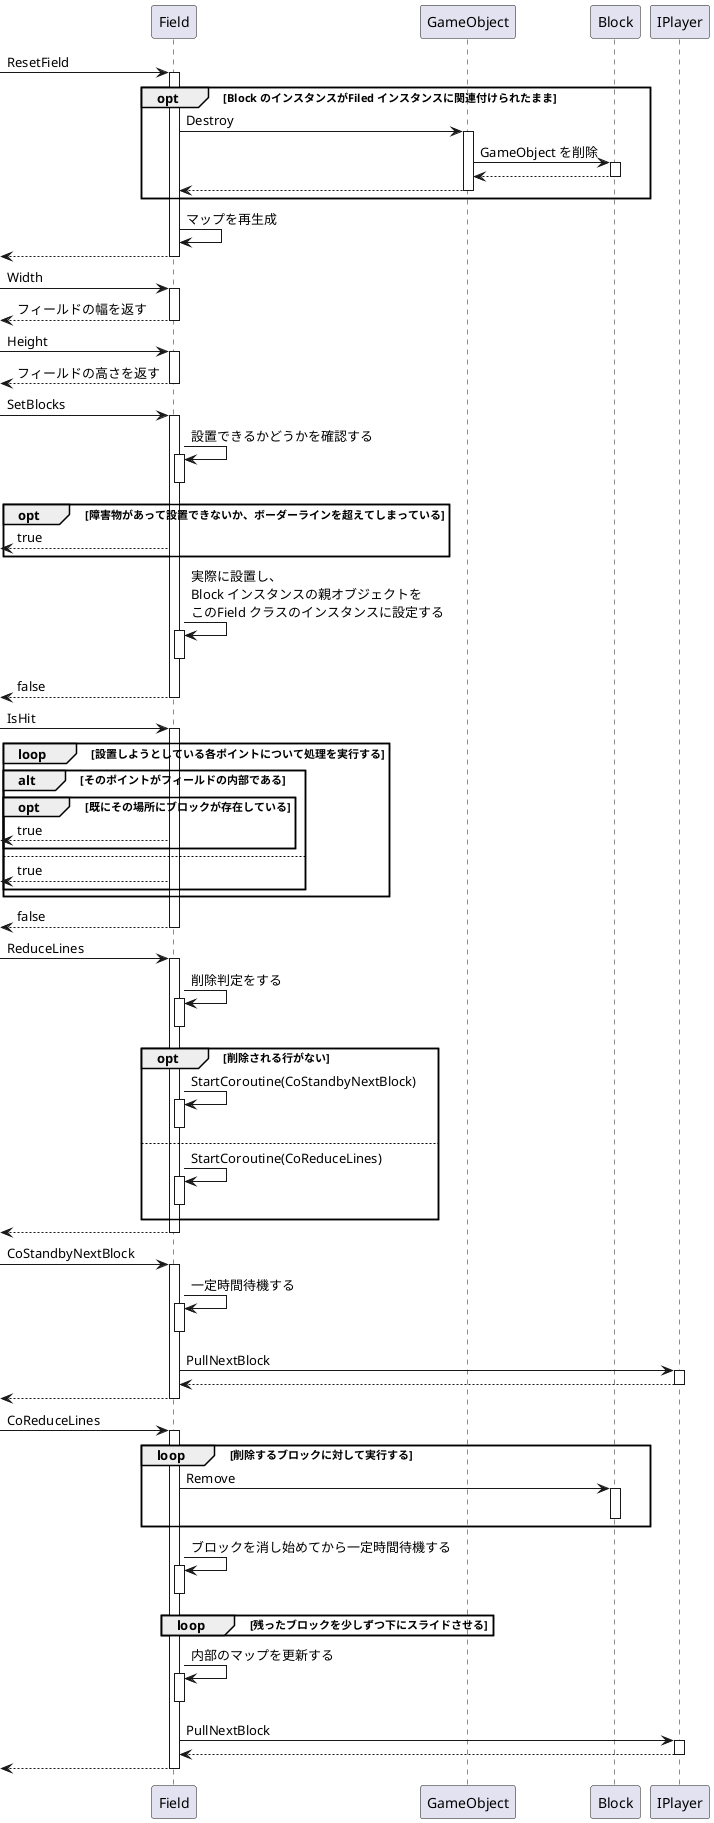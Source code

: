 @startuml

[-> Field : ResetField
activate Field
    opt Block のインスタンスがFiled インスタンスに関連付けられたまま
    Field -> GameObject : Destroy
    activate GameObject
        GameObject -> Block : GameObject を削除
        activate Block
            GameObject <-- Block
        deactivate Block
        Field <-- GameObject
    deactivate GameObject
    end
    Field -> Field : マップを再生成
    [<-- Field
deactivate Field

[-> Field : Width
activate Field
    [<-- Field : フィールドの幅を返す
deactivate Field

[-> Field : Height
activate Field
    [<-- Field : フィールドの高さを返す
deactivate Field

[-> Field : SetBlocks
activate Field
    Field -> Field : 設置できるかどうかを確認する
    activate Field
    deactivate Field
    opt 障害物があって設置できないか、ボーダーラインを超えてしまっている
        [<-- Field : true
    end
    Field -> Field : 実際に設置し、\nBlock インスタンスの親オブジェクトを\nこのField クラスのインスタンスに設定する
    activate Field
    deactivate Field

    [<-- Field : false
deactivate Field

[-> Field : IsHit
activate Field
    loop 設置しようとしている各ポイントについて処理を実行する
        alt そのポイントがフィールドの内部である
            opt 既にその場所にブロックが存在している
                [<-- Field : true
            end
        else
            [<-- Field : true
        end
    end
    [<-- Field : false
deactivate Field

[-> Field : ReduceLines
activate Field
    Field -> Field : 削除判定をする
    activate Field
    deactivate Field
    opt 削除される行がない
        Field -> Field : StartCoroutine(CoStandbyNextBlock)
            activate Field
            deactivate Field
    else
        Field -> Field : StartCoroutine(CoReduceLines)
            activate Field
            deactivate Field
    end

    [<-- Field
deactivate Field

[-> Field : CoStandbyNextBlock
activate Field
    Field -> Field : 一定時間待機する
    activate Field
    deactivate Field
    Field -> IPlayer : PullNextBlock
    activate IPlayer
        Field <-- IPlayer
    deactivate IPlayer
    [<-- Field
deactivate Field

[-> Field : CoReduceLines
activate Field
    loop 削除するブロックに対して実行する
        Field -> Block : Remove
        activate Block
        deactivate Block
    end
    Field -> Field : ブロックを消し始めてから一定時間待機する
    activate Field
    deactivate Field
    loop 残ったブロックを少しずつ下にスライドさせる
    end
    Field -> Field : 内部のマップを更新する
    activate Field
    deactivate Field
    Field -> IPlayer : PullNextBlock
    activate IPlayer
        Field <-- IPlayer
    deactivate IPlayer
    [<-- Field
deactivate Field

@enduml